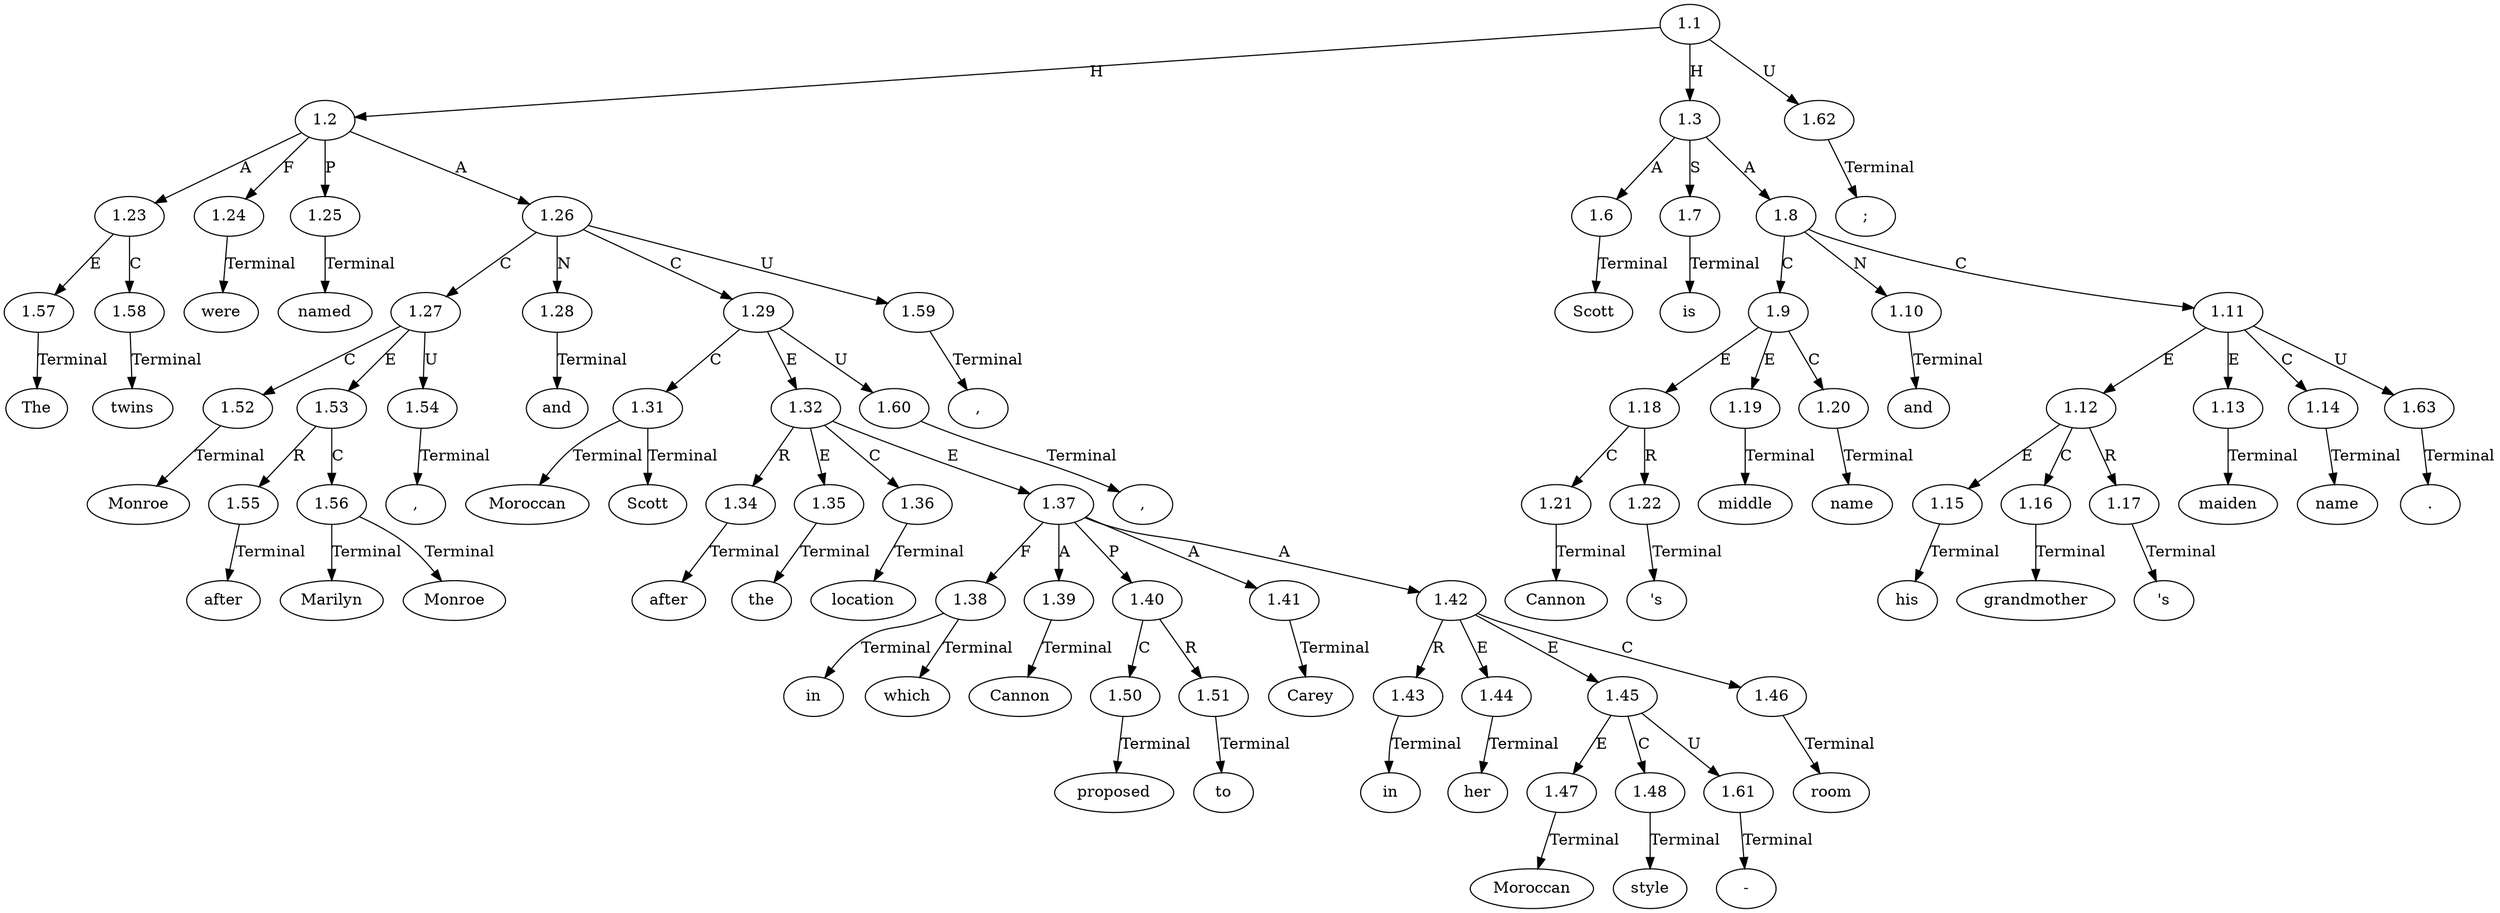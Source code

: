 // Graph
digraph {
	0.1 [label=The ordering=out]
	0.10 [label="," ordering=out]
	0.11 [label=and ordering=out]
	0.12 [label=Moroccan ordering=out]
	0.13 [label=Scott ordering=out]
	0.14 [label="," ordering=out]
	0.15 [label=after ordering=out]
	0.16 [label=the ordering=out]
	0.17 [label=location ordering=out]
	0.18 [label=in ordering=out]
	0.19 [label=which ordering=out]
	0.2 [label=twins ordering=out]
	0.20 [label=Cannon ordering=out]
	0.21 [label=proposed ordering=out]
	0.22 [label=to ordering=out]
	0.23 [label=Carey ordering=out]
	0.24 [label=in ordering=out]
	0.25 [label=her ordering=out]
	0.26 [label=Moroccan ordering=out]
	0.27 [label="-" ordering=out]
	0.28 [label=style ordering=out]
	0.29 [label=room ordering=out]
	0.3 [label=were ordering=out]
	0.30 [label=";" ordering=out]
	0.31 [label=Scott ordering=out]
	0.32 [label=is ordering=out]
	0.33 [label=Cannon ordering=out]
	0.34 [label="'s" ordering=out]
	0.35 [label=middle ordering=out]
	0.36 [label=name ordering=out]
	0.37 [label=and ordering=out]
	0.38 [label=his ordering=out]
	0.39 [label=grandmother ordering=out]
	0.4 [label=named ordering=out]
	0.40 [label="'s" ordering=out]
	0.41 [label=maiden ordering=out]
	0.42 [label=name ordering=out]
	0.43 [label="." ordering=out]
	0.5 [label=Monroe ordering=out]
	0.6 [label="," ordering=out]
	0.7 [label=after ordering=out]
	0.8 [label=Marilyn ordering=out]
	0.9 [label=Monroe ordering=out]
	1.1 [label=1.1 ordering=out]
	1.2 [label=1.2 ordering=out]
	1.3 [label=1.3 ordering=out]
	1.6 [label=1.6 ordering=out]
	1.7 [label=1.7 ordering=out]
	1.8 [label=1.8 ordering=out]
	1.9 [label=1.9 ordering=out]
	1.10 [label=1.10 ordering=out]
	1.11 [label=1.11 ordering=out]
	1.12 [label=1.12 ordering=out]
	1.13 [label=1.13 ordering=out]
	1.14 [label=1.14 ordering=out]
	1.15 [label=1.15 ordering=out]
	1.16 [label=1.16 ordering=out]
	1.17 [label=1.17 ordering=out]
	1.18 [label=1.18 ordering=out]
	1.19 [label=1.19 ordering=out]
	1.20 [label=1.20 ordering=out]
	1.21 [label=1.21 ordering=out]
	1.22 [label=1.22 ordering=out]
	1.23 [label=1.23 ordering=out]
	1.24 [label=1.24 ordering=out]
	1.25 [label=1.25 ordering=out]
	1.26 [label=1.26 ordering=out]
	1.27 [label=1.27 ordering=out]
	1.28 [label=1.28 ordering=out]
	1.29 [label=1.29 ordering=out]
	1.31 [label=1.31 ordering=out]
	1.32 [label=1.32 ordering=out]
	1.34 [label=1.34 ordering=out]
	1.35 [label=1.35 ordering=out]
	1.36 [label=1.36 ordering=out]
	1.37 [label=1.37 ordering=out]
	1.38 [label=1.38 ordering=out]
	1.39 [label=1.39 ordering=out]
	1.40 [label=1.40 ordering=out]
	1.41 [label=1.41 ordering=out]
	1.42 [label=1.42 ordering=out]
	1.43 [label=1.43 ordering=out]
	1.44 [label=1.44 ordering=out]
	1.45 [label=1.45 ordering=out]
	1.46 [label=1.46 ordering=out]
	1.47 [label=1.47 ordering=out]
	1.48 [label=1.48 ordering=out]
	1.50 [label=1.50 ordering=out]
	1.51 [label=1.51 ordering=out]
	1.52 [label=1.52 ordering=out]
	1.53 [label=1.53 ordering=out]
	1.54 [label=1.54 ordering=out]
	1.55 [label=1.55 ordering=out]
	1.56 [label=1.56 ordering=out]
	1.57 [label=1.57 ordering=out]
	1.58 [label=1.58 ordering=out]
	1.59 [label=1.59 ordering=out]
	1.60 [label=1.60 ordering=out]
	1.61 [label=1.61 ordering=out]
	1.62 [label=1.62 ordering=out]
	1.63 [label=1.63 ordering=out]
	1.1 -> 1.2 [label=H ordering=out]
	1.1 -> 1.3 [label=H ordering=out]
	1.1 -> 1.62 [label=U ordering=out]
	1.2 -> 1.23 [label=A ordering=out]
	1.2 -> 1.24 [label=F ordering=out]
	1.2 -> 1.25 [label=P ordering=out]
	1.2 -> 1.26 [label=A ordering=out]
	1.3 -> 1.6 [label=A ordering=out]
	1.3 -> 1.7 [label=S ordering=out]
	1.3 -> 1.8 [label=A ordering=out]
	1.6 -> 0.31 [label=Terminal ordering=out]
	1.7 -> 0.32 [label=Terminal ordering=out]
	1.8 -> 1.9 [label=C ordering=out]
	1.8 -> 1.10 [label=N ordering=out]
	1.8 -> 1.11 [label=C ordering=out]
	1.9 -> 1.18 [label=E ordering=out]
	1.9 -> 1.19 [label=E ordering=out]
	1.9 -> 1.20 [label=C ordering=out]
	1.10 -> 0.37 [label=Terminal ordering=out]
	1.11 -> 1.12 [label=E ordering=out]
	1.11 -> 1.13 [label=E ordering=out]
	1.11 -> 1.14 [label=C ordering=out]
	1.11 -> 1.63 [label=U ordering=out]
	1.12 -> 1.15 [label=E ordering=out]
	1.12 -> 1.16 [label=C ordering=out]
	1.12 -> 1.17 [label=R ordering=out]
	1.13 -> 0.41 [label=Terminal ordering=out]
	1.14 -> 0.42 [label=Terminal ordering=out]
	1.15 -> 0.38 [label=Terminal ordering=out]
	1.16 -> 0.39 [label=Terminal ordering=out]
	1.17 -> 0.40 [label=Terminal ordering=out]
	1.18 -> 1.21 [label=C ordering=out]
	1.18 -> 1.22 [label=R ordering=out]
	1.19 -> 0.35 [label=Terminal ordering=out]
	1.20 -> 0.36 [label=Terminal ordering=out]
	1.21 -> 0.33 [label=Terminal ordering=out]
	1.22 -> 0.34 [label=Terminal ordering=out]
	1.23 -> 1.57 [label=E ordering=out]
	1.23 -> 1.58 [label=C ordering=out]
	1.24 -> 0.3 [label=Terminal ordering=out]
	1.25 -> 0.4 [label=Terminal ordering=out]
	1.26 -> 1.27 [label=C ordering=out]
	1.26 -> 1.28 [label=N ordering=out]
	1.26 -> 1.29 [label=C ordering=out]
	1.26 -> 1.59 [label=U ordering=out]
	1.27 -> 1.52 [label=C ordering=out]
	1.27 -> 1.53 [label=E ordering=out]
	1.27 -> 1.54 [label=U ordering=out]
	1.28 -> 0.11 [label=Terminal ordering=out]
	1.29 -> 1.31 [label=C ordering=out]
	1.29 -> 1.32 [label=E ordering=out]
	1.29 -> 1.60 [label=U ordering=out]
	1.31 -> 0.12 [label=Terminal ordering=out]
	1.31 -> 0.13 [label=Terminal ordering=out]
	1.32 -> 1.34 [label=R ordering=out]
	1.32 -> 1.35 [label=E ordering=out]
	1.32 -> 1.36 [label=C ordering=out]
	1.32 -> 1.37 [label=E ordering=out]
	1.34 -> 0.15 [label=Terminal ordering=out]
	1.35 -> 0.16 [label=Terminal ordering=out]
	1.36 -> 0.17 [label=Terminal ordering=out]
	1.37 -> 1.38 [label=F ordering=out]
	1.37 -> 1.39 [label=A ordering=out]
	1.37 -> 1.40 [label=P ordering=out]
	1.37 -> 1.41 [label=A ordering=out]
	1.37 -> 1.42 [label=A ordering=out]
	1.38 -> 0.18 [label=Terminal ordering=out]
	1.38 -> 0.19 [label=Terminal ordering=out]
	1.39 -> 0.20 [label=Terminal ordering=out]
	1.40 -> 1.50 [label=C ordering=out]
	1.40 -> 1.51 [label=R ordering=out]
	1.41 -> 0.23 [label=Terminal ordering=out]
	1.42 -> 1.43 [label=R ordering=out]
	1.42 -> 1.44 [label=E ordering=out]
	1.42 -> 1.45 [label=E ordering=out]
	1.42 -> 1.46 [label=C ordering=out]
	1.43 -> 0.24 [label=Terminal ordering=out]
	1.44 -> 0.25 [label=Terminal ordering=out]
	1.45 -> 1.47 [label=E ordering=out]
	1.45 -> 1.48 [label=C ordering=out]
	1.45 -> 1.61 [label=U ordering=out]
	1.46 -> 0.29 [label=Terminal ordering=out]
	1.47 -> 0.26 [label=Terminal ordering=out]
	1.48 -> 0.28 [label=Terminal ordering=out]
	1.50 -> 0.21 [label=Terminal ordering=out]
	1.51 -> 0.22 [label=Terminal ordering=out]
	1.52 -> 0.5 [label=Terminal ordering=out]
	1.53 -> 1.55 [label=R ordering=out]
	1.53 -> 1.56 [label=C ordering=out]
	1.54 -> 0.6 [label=Terminal ordering=out]
	1.55 -> 0.7 [label=Terminal ordering=out]
	1.56 -> 0.8 [label=Terminal ordering=out]
	1.56 -> 0.9 [label=Terminal ordering=out]
	1.57 -> 0.1 [label=Terminal ordering=out]
	1.58 -> 0.2 [label=Terminal ordering=out]
	1.59 -> 0.10 [label=Terminal ordering=out]
	1.60 -> 0.14 [label=Terminal ordering=out]
	1.61 -> 0.27 [label=Terminal ordering=out]
	1.62 -> 0.30 [label=Terminal ordering=out]
	1.63 -> 0.43 [label=Terminal ordering=out]
}
